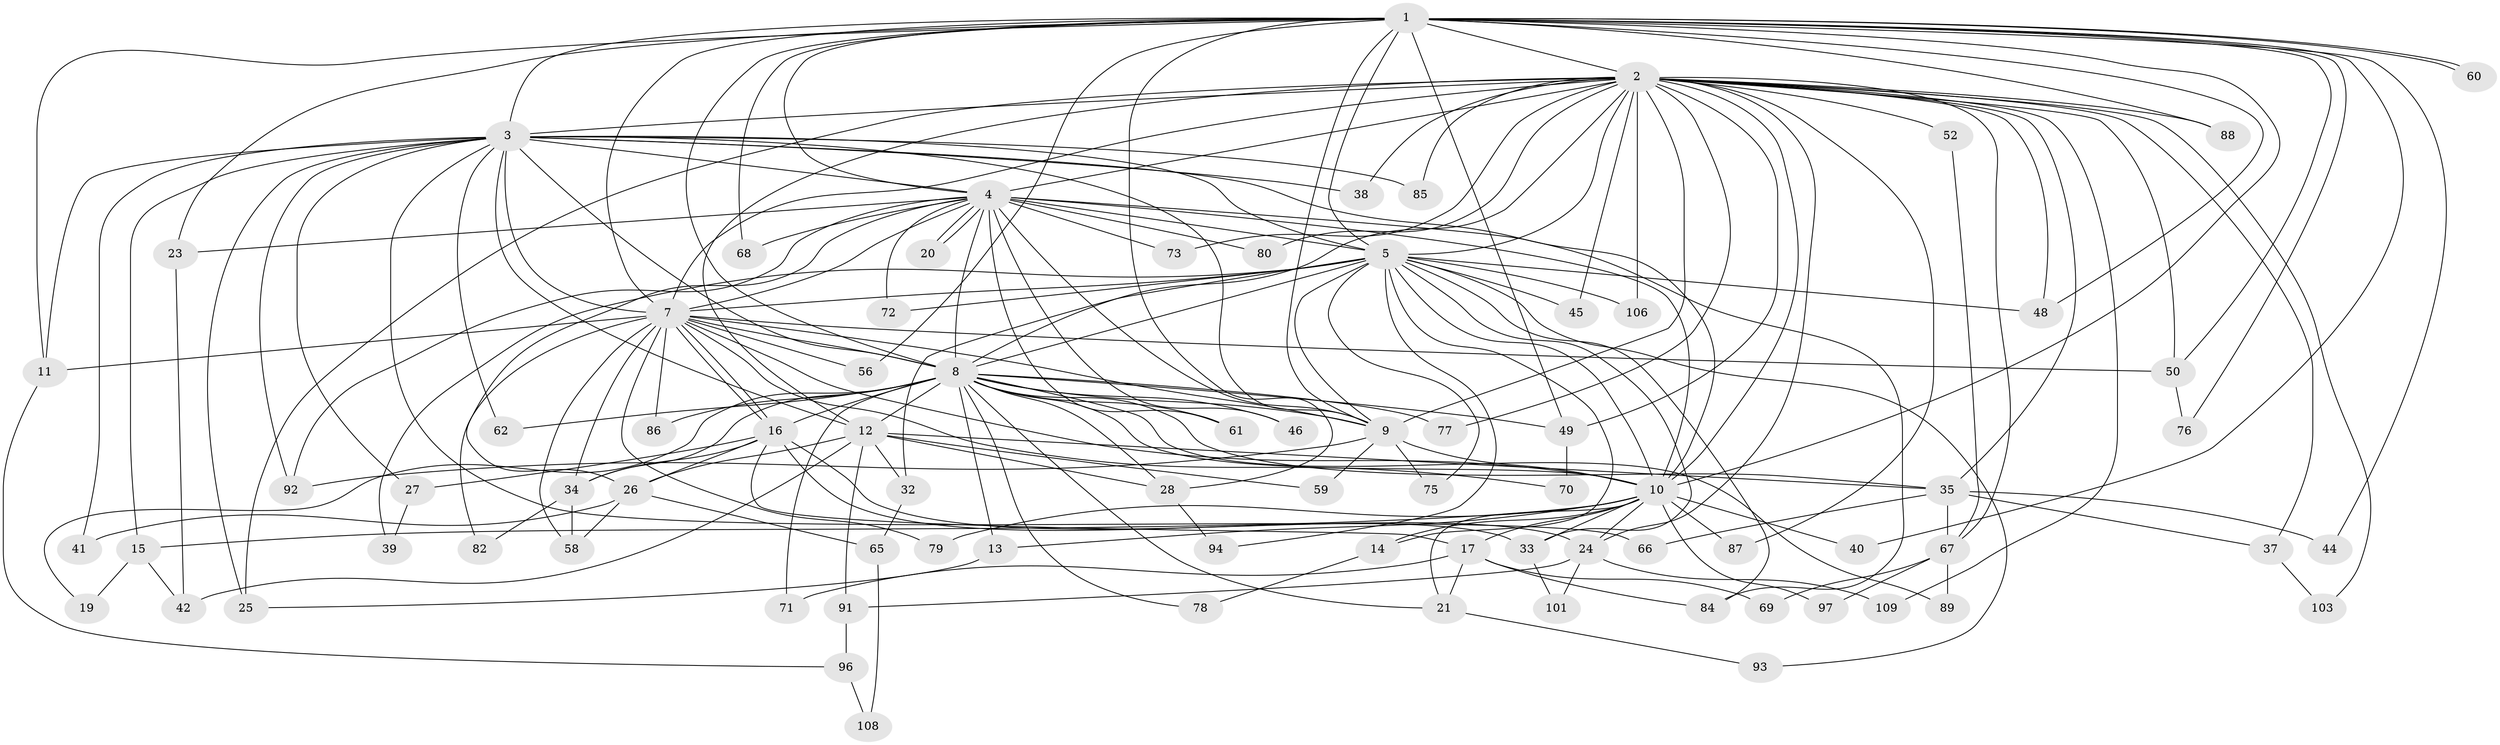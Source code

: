 // original degree distribution, {24: 0.009174311926605505, 15: 0.009174311926605505, 21: 0.01834862385321101, 22: 0.009174311926605505, 28: 0.009174311926605505, 19: 0.009174311926605505, 25: 0.009174311926605505, 13: 0.009174311926605505, 20: 0.009174311926605505, 3: 0.26605504587155965, 9: 0.01834862385321101, 4: 0.05504587155963303, 6: 0.01834862385321101, 2: 0.5045871559633027, 5: 0.03669724770642202, 7: 0.009174311926605505}
// Generated by graph-tools (version 1.1) at 2025/10/02/27/25 16:10:59]
// undirected, 81 vertices, 198 edges
graph export_dot {
graph [start="1"]
  node [color=gray90,style=filled];
  1 [super="+29"];
  2 [super="+6"];
  3 [super="+102"];
  4 [super="+63"];
  5 [super="+30"];
  7 [super="+53"];
  8 [super="+31"];
  9 [super="+104"];
  10 [super="+22"];
  11 [super="+81"];
  12 [super="+18"];
  13 [super="+74"];
  14;
  15 [super="+57"];
  16 [super="+47"];
  17 [super="+105"];
  19;
  20;
  21;
  23;
  24 [super="+90"];
  25;
  26 [super="+36"];
  27;
  28 [super="+51"];
  32;
  33 [super="+43"];
  34 [super="+100"];
  35 [super="+99"];
  37;
  38;
  39;
  40;
  41;
  42;
  44;
  45;
  46 [super="+55"];
  48 [super="+54"];
  49 [super="+64"];
  50;
  52;
  56;
  58 [super="+98"];
  59;
  60;
  61;
  62;
  65;
  66;
  67 [super="+83"];
  68;
  69;
  70;
  71;
  72;
  73;
  75;
  76;
  77 [super="+95"];
  78;
  79;
  80;
  82;
  84;
  85;
  86;
  87;
  88;
  89;
  91;
  92 [super="+107"];
  93;
  94;
  96;
  97;
  101;
  103;
  106;
  108;
  109;
  1 -- 2 [weight=2];
  1 -- 3;
  1 -- 4;
  1 -- 5 [weight=2];
  1 -- 7;
  1 -- 8;
  1 -- 9;
  1 -- 10;
  1 -- 11;
  1 -- 23;
  1 -- 40;
  1 -- 44;
  1 -- 48;
  1 -- 49;
  1 -- 50;
  1 -- 56;
  1 -- 60;
  1 -- 60;
  1 -- 68;
  1 -- 76;
  1 -- 88;
  1 -- 28;
  2 -- 3 [weight=3];
  2 -- 4 [weight=2];
  2 -- 5 [weight=2];
  2 -- 7 [weight=2];
  2 -- 8 [weight=2];
  2 -- 9 [weight=3];
  2 -- 10 [weight=3];
  2 -- 45;
  2 -- 88;
  2 -- 106;
  2 -- 109;
  2 -- 67;
  2 -- 73;
  2 -- 12;
  2 -- 80;
  2 -- 85;
  2 -- 87;
  2 -- 25;
  2 -- 35;
  2 -- 37;
  2 -- 38;
  2 -- 103;
  2 -- 49;
  2 -- 50;
  2 -- 52;
  2 -- 48;
  2 -- 24;
  2 -- 77;
  3 -- 4;
  3 -- 5;
  3 -- 7;
  3 -- 8;
  3 -- 9;
  3 -- 10;
  3 -- 11;
  3 -- 12;
  3 -- 15;
  3 -- 25;
  3 -- 27;
  3 -- 38;
  3 -- 41;
  3 -- 62;
  3 -- 66;
  3 -- 85;
  3 -- 92;
  4 -- 5;
  4 -- 7;
  4 -- 8;
  4 -- 9;
  4 -- 10;
  4 -- 20;
  4 -- 20;
  4 -- 23;
  4 -- 26;
  4 -- 61 [weight=2];
  4 -- 68;
  4 -- 72;
  4 -- 73;
  4 -- 84;
  4 -- 80;
  4 -- 92;
  4 -- 46;
  5 -- 7 [weight=2];
  5 -- 8;
  5 -- 9;
  5 -- 10;
  5 -- 14;
  5 -- 32;
  5 -- 39;
  5 -- 45;
  5 -- 48;
  5 -- 72;
  5 -- 75;
  5 -- 84;
  5 -- 93;
  5 -- 94;
  5 -- 106;
  5 -- 33;
  7 -- 8;
  7 -- 9;
  7 -- 10;
  7 -- 16;
  7 -- 16;
  7 -- 34;
  7 -- 58;
  7 -- 70;
  7 -- 79;
  7 -- 82;
  7 -- 11;
  7 -- 56;
  7 -- 50;
  7 -- 86;
  8 -- 9;
  8 -- 10;
  8 -- 13;
  8 -- 19;
  8 -- 28;
  8 -- 35;
  8 -- 46 [weight=2];
  8 -- 61;
  8 -- 62;
  8 -- 71;
  8 -- 77 [weight=2];
  8 -- 78;
  8 -- 86;
  8 -- 89;
  8 -- 34;
  8 -- 21;
  8 -- 16;
  8 -- 49;
  8 -- 12;
  9 -- 10;
  9 -- 59;
  9 -- 75;
  9 -- 92;
  10 -- 13;
  10 -- 14;
  10 -- 15;
  10 -- 17;
  10 -- 21;
  10 -- 24;
  10 -- 40;
  10 -- 79;
  10 -- 87;
  10 -- 97;
  10 -- 33;
  11 -- 96;
  12 -- 28;
  12 -- 32;
  12 -- 59;
  12 -- 91;
  12 -- 26;
  12 -- 35;
  12 -- 42;
  13 -- 25;
  14 -- 78;
  15 -- 19;
  15 -- 42;
  16 -- 17;
  16 -- 24;
  16 -- 26;
  16 -- 27;
  16 -- 33;
  16 -- 34;
  17 -- 21;
  17 -- 69;
  17 -- 71;
  17 -- 84;
  21 -- 93;
  23 -- 42;
  24 -- 91;
  24 -- 109;
  24 -- 101;
  26 -- 41;
  26 -- 58;
  26 -- 65;
  27 -- 39;
  28 -- 94;
  32 -- 65;
  33 -- 101;
  34 -- 82;
  34 -- 58;
  35 -- 37;
  35 -- 44;
  35 -- 66;
  35 -- 67;
  37 -- 103;
  49 -- 70;
  50 -- 76;
  52 -- 67;
  65 -- 108;
  67 -- 69;
  67 -- 89;
  67 -- 97;
  91 -- 96;
  96 -- 108;
}
